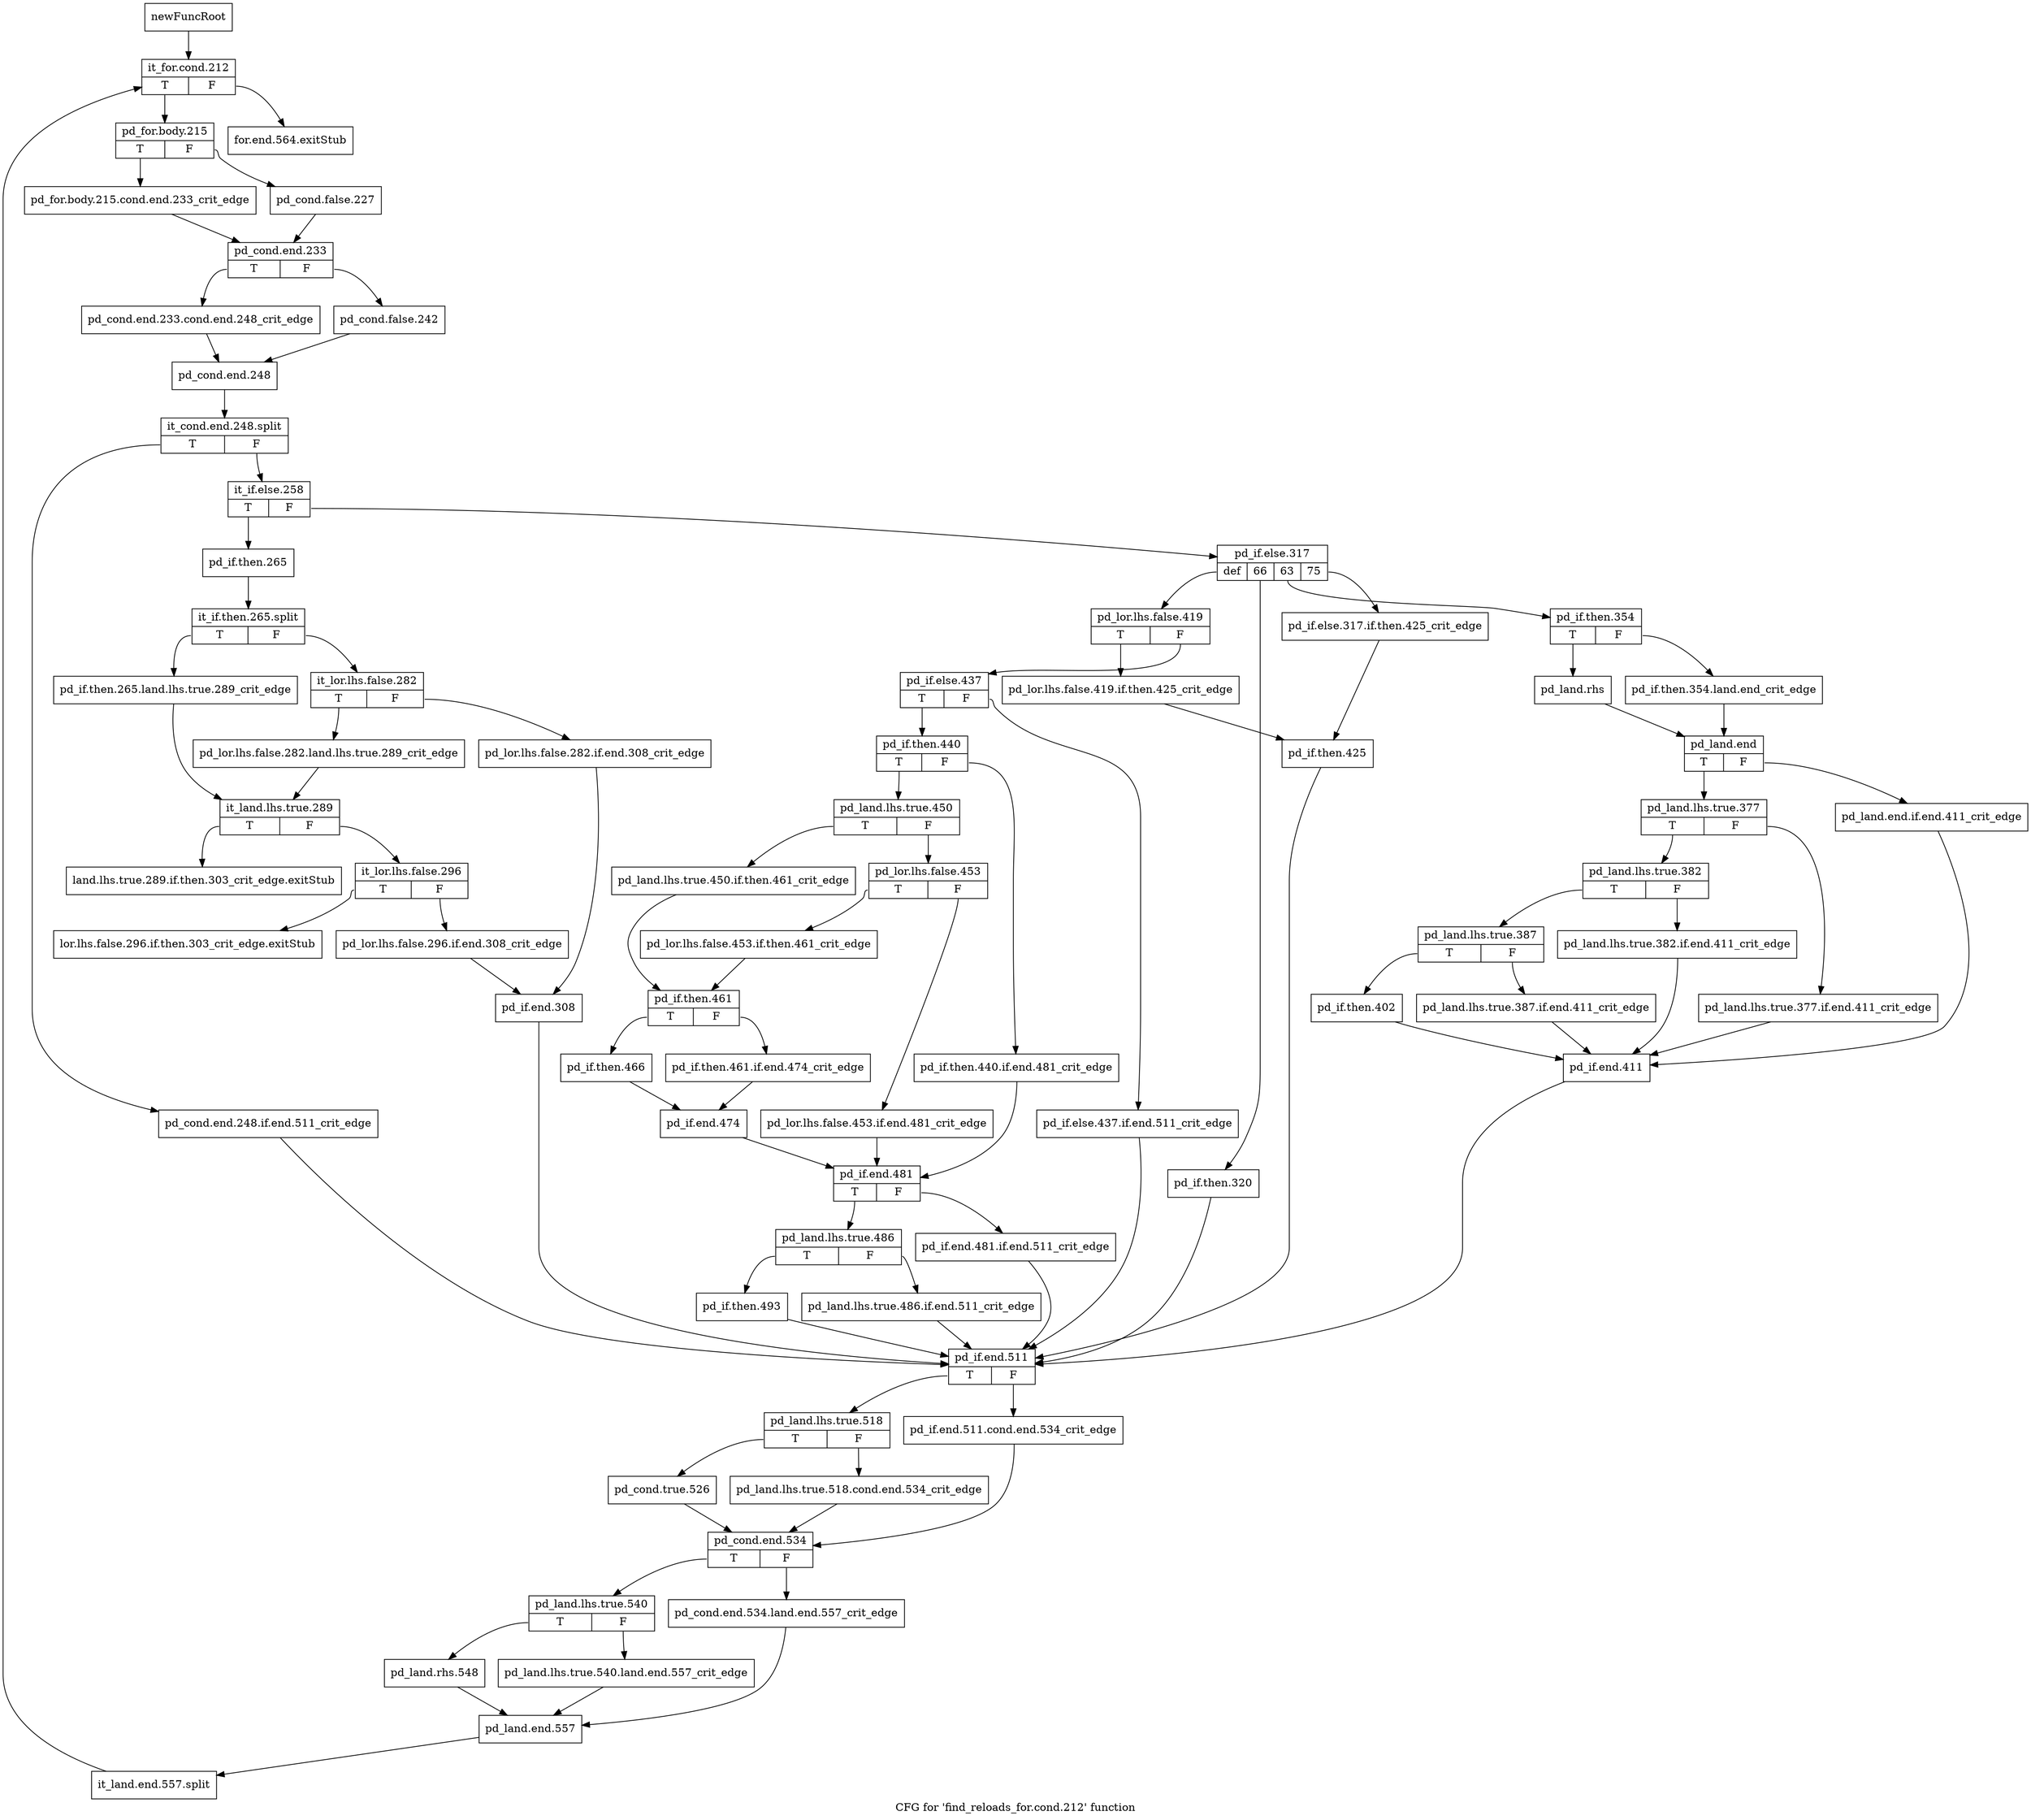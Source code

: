 digraph "CFG for 'find_reloads_for.cond.212' function" {
	label="CFG for 'find_reloads_for.cond.212' function";

	Node0xbc8f760 [shape=record,label="{newFuncRoot}"];
	Node0xbc8f760 -> Node0xbc8f8a0;
	Node0xbc8f7b0 [shape=record,label="{for.end.564.exitStub}"];
	Node0xbc8f800 [shape=record,label="{land.lhs.true.289.if.then.303_crit_edge.exitStub}"];
	Node0xbc8f850 [shape=record,label="{lor.lhs.false.296.if.then.303_crit_edge.exitStub}"];
	Node0xbc8f8a0 [shape=record,label="{it_for.cond.212|{<s0>T|<s1>F}}"];
	Node0xbc8f8a0:s0 -> Node0xbc8f8f0;
	Node0xbc8f8a0:s1 -> Node0xbc8f7b0;
	Node0xbc8f8f0 [shape=record,label="{pd_for.body.215|{<s0>T|<s1>F}}"];
	Node0xbc8f8f0:s0 -> Node0xbc42040;
	Node0xbc8f8f0:s1 -> Node0xbc8f940;
	Node0xbc8f940 [shape=record,label="{pd_cond.false.227}"];
	Node0xbc8f940 -> Node0xbc42090;
	Node0xbc42040 [shape=record,label="{pd_for.body.215.cond.end.233_crit_edge}"];
	Node0xbc42040 -> Node0xbc42090;
	Node0xbc42090 [shape=record,label="{pd_cond.end.233|{<s0>T|<s1>F}}"];
	Node0xbc42090:s0 -> Node0xbc42130;
	Node0xbc42090:s1 -> Node0xbc420e0;
	Node0xbc420e0 [shape=record,label="{pd_cond.false.242}"];
	Node0xbc420e0 -> Node0xbc42180;
	Node0xbc42130 [shape=record,label="{pd_cond.end.233.cond.end.248_crit_edge}"];
	Node0xbc42130 -> Node0xbc42180;
	Node0xbc42180 [shape=record,label="{pd_cond.end.248}"];
	Node0xbc42180 -> Node0xfa707e0;
	Node0xfa707e0 [shape=record,label="{it_cond.end.248.split|{<s0>T|<s1>F}}"];
	Node0xfa707e0:s0 -> Node0xbc43080;
	Node0xfa707e0:s1 -> Node0xbc421d0;
	Node0xbc421d0 [shape=record,label="{it_if.else.258|{<s0>T|<s1>F}}"];
	Node0xbc421d0:s0 -> Node0xbc42db0;
	Node0xbc421d0:s1 -> Node0xbc42220;
	Node0xbc42220 [shape=record,label="{pd_if.else.317|{<s0>def|<s1>66|<s2>63|<s3>75}}"];
	Node0xbc42220:s0 -> Node0xbc42720;
	Node0xbc42220:s1 -> Node0xbc426d0;
	Node0xbc42220:s2 -> Node0xbc422c0;
	Node0xbc42220:s3 -> Node0xbc42270;
	Node0xbc42270 [shape=record,label="{pd_if.else.317.if.then.425_crit_edge}"];
	Node0xbc42270 -> Node0xbc42d60;
	Node0xbc422c0 [shape=record,label="{pd_if.then.354|{<s0>T|<s1>F}}"];
	Node0xbc422c0:s0 -> Node0xbc42360;
	Node0xbc422c0:s1 -> Node0xbc42310;
	Node0xbc42310 [shape=record,label="{pd_if.then.354.land.end_crit_edge}"];
	Node0xbc42310 -> Node0xbc423b0;
	Node0xbc42360 [shape=record,label="{pd_land.rhs}"];
	Node0xbc42360 -> Node0xbc423b0;
	Node0xbc423b0 [shape=record,label="{pd_land.end|{<s0>T|<s1>F}}"];
	Node0xbc423b0:s0 -> Node0xbc42450;
	Node0xbc423b0:s1 -> Node0xbc42400;
	Node0xbc42400 [shape=record,label="{pd_land.end.if.end.411_crit_edge}"];
	Node0xbc42400 -> Node0xbc42680;
	Node0xbc42450 [shape=record,label="{pd_land.lhs.true.377|{<s0>T|<s1>F}}"];
	Node0xbc42450:s0 -> Node0xbc424f0;
	Node0xbc42450:s1 -> Node0xbc424a0;
	Node0xbc424a0 [shape=record,label="{pd_land.lhs.true.377.if.end.411_crit_edge}"];
	Node0xbc424a0 -> Node0xbc42680;
	Node0xbc424f0 [shape=record,label="{pd_land.lhs.true.382|{<s0>T|<s1>F}}"];
	Node0xbc424f0:s0 -> Node0xbc42590;
	Node0xbc424f0:s1 -> Node0xbc42540;
	Node0xbc42540 [shape=record,label="{pd_land.lhs.true.382.if.end.411_crit_edge}"];
	Node0xbc42540 -> Node0xbc42680;
	Node0xbc42590 [shape=record,label="{pd_land.lhs.true.387|{<s0>T|<s1>F}}"];
	Node0xbc42590:s0 -> Node0xbc42630;
	Node0xbc42590:s1 -> Node0xbc425e0;
	Node0xbc425e0 [shape=record,label="{pd_land.lhs.true.387.if.end.411_crit_edge}"];
	Node0xbc425e0 -> Node0xbc42680;
	Node0xbc42630 [shape=record,label="{pd_if.then.402}"];
	Node0xbc42630 -> Node0xbc42680;
	Node0xbc42680 [shape=record,label="{pd_if.end.411}"];
	Node0xbc42680 -> Node0xbc430d0;
	Node0xbc426d0 [shape=record,label="{pd_if.then.320}"];
	Node0xbc426d0 -> Node0xbc430d0;
	Node0xbc42720 [shape=record,label="{pd_lor.lhs.false.419|{<s0>T|<s1>F}}"];
	Node0xbc42720:s0 -> Node0xbc42d10;
	Node0xbc42720:s1 -> Node0xbc42770;
	Node0xbc42770 [shape=record,label="{pd_if.else.437|{<s0>T|<s1>F}}"];
	Node0xbc42770:s0 -> Node0xbc42810;
	Node0xbc42770:s1 -> Node0xbc427c0;
	Node0xbc427c0 [shape=record,label="{pd_if.else.437.if.end.511_crit_edge}"];
	Node0xbc427c0 -> Node0xbc430d0;
	Node0xbc42810 [shape=record,label="{pd_if.then.440|{<s0>T|<s1>F}}"];
	Node0xbc42810:s0 -> Node0xbc428b0;
	Node0xbc42810:s1 -> Node0xbc42860;
	Node0xbc42860 [shape=record,label="{pd_if.then.440.if.end.481_crit_edge}"];
	Node0xbc42860 -> Node0xbc42b80;
	Node0xbc428b0 [shape=record,label="{pd_land.lhs.true.450|{<s0>T|<s1>F}}"];
	Node0xbc428b0:s0 -> Node0xbc429f0;
	Node0xbc428b0:s1 -> Node0xbc42900;
	Node0xbc42900 [shape=record,label="{pd_lor.lhs.false.453|{<s0>T|<s1>F}}"];
	Node0xbc42900:s0 -> Node0xbc429a0;
	Node0xbc42900:s1 -> Node0xbc42950;
	Node0xbc42950 [shape=record,label="{pd_lor.lhs.false.453.if.end.481_crit_edge}"];
	Node0xbc42950 -> Node0xbc42b80;
	Node0xbc429a0 [shape=record,label="{pd_lor.lhs.false.453.if.then.461_crit_edge}"];
	Node0xbc429a0 -> Node0xbc42a40;
	Node0xbc429f0 [shape=record,label="{pd_land.lhs.true.450.if.then.461_crit_edge}"];
	Node0xbc429f0 -> Node0xbc42a40;
	Node0xbc42a40 [shape=record,label="{pd_if.then.461|{<s0>T|<s1>F}}"];
	Node0xbc42a40:s0 -> Node0xbc42ae0;
	Node0xbc42a40:s1 -> Node0xbc42a90;
	Node0xbc42a90 [shape=record,label="{pd_if.then.461.if.end.474_crit_edge}"];
	Node0xbc42a90 -> Node0xbc42b30;
	Node0xbc42ae0 [shape=record,label="{pd_if.then.466}"];
	Node0xbc42ae0 -> Node0xbc42b30;
	Node0xbc42b30 [shape=record,label="{pd_if.end.474}"];
	Node0xbc42b30 -> Node0xbc42b80;
	Node0xbc42b80 [shape=record,label="{pd_if.end.481|{<s0>T|<s1>F}}"];
	Node0xbc42b80:s0 -> Node0xbc42c20;
	Node0xbc42b80:s1 -> Node0xbc42bd0;
	Node0xbc42bd0 [shape=record,label="{pd_if.end.481.if.end.511_crit_edge}"];
	Node0xbc42bd0 -> Node0xbc430d0;
	Node0xbc42c20 [shape=record,label="{pd_land.lhs.true.486|{<s0>T|<s1>F}}"];
	Node0xbc42c20:s0 -> Node0xbc42cc0;
	Node0xbc42c20:s1 -> Node0xbc42c70;
	Node0xbc42c70 [shape=record,label="{pd_land.lhs.true.486.if.end.511_crit_edge}"];
	Node0xbc42c70 -> Node0xbc430d0;
	Node0xbc42cc0 [shape=record,label="{pd_if.then.493}"];
	Node0xbc42cc0 -> Node0xbc430d0;
	Node0xbc42d10 [shape=record,label="{pd_lor.lhs.false.419.if.then.425_crit_edge}"];
	Node0xbc42d10 -> Node0xbc42d60;
	Node0xbc42d60 [shape=record,label="{pd_if.then.425}"];
	Node0xbc42d60 -> Node0xbc430d0;
	Node0xbc42db0 [shape=record,label="{pd_if.then.265}"];
	Node0xbc42db0 -> Node0xf9d09a0;
	Node0xf9d09a0 [shape=record,label="{it_if.then.265.split|{<s0>T|<s1>F}}"];
	Node0xf9d09a0:s0 -> Node0xbc42ef0;
	Node0xf9d09a0:s1 -> Node0xbc42e00;
	Node0xbc42e00 [shape=record,label="{it_lor.lhs.false.282|{<s0>T|<s1>F}}"];
	Node0xbc42e00:s0 -> Node0xbc42ea0;
	Node0xbc42e00:s1 -> Node0xbc42e50;
	Node0xbc42e50 [shape=record,label="{pd_lor.lhs.false.282.if.end.308_crit_edge}"];
	Node0xbc42e50 -> Node0xbc43030;
	Node0xbc42ea0 [shape=record,label="{pd_lor.lhs.false.282.land.lhs.true.289_crit_edge}"];
	Node0xbc42ea0 -> Node0xbc42f40;
	Node0xbc42ef0 [shape=record,label="{pd_if.then.265.land.lhs.true.289_crit_edge}"];
	Node0xbc42ef0 -> Node0xbc42f40;
	Node0xbc42f40 [shape=record,label="{it_land.lhs.true.289|{<s0>T|<s1>F}}"];
	Node0xbc42f40:s0 -> Node0xbc8f800;
	Node0xbc42f40:s1 -> Node0xbc42f90;
	Node0xbc42f90 [shape=record,label="{it_lor.lhs.false.296|{<s0>T|<s1>F}}"];
	Node0xbc42f90:s0 -> Node0xbc8f850;
	Node0xbc42f90:s1 -> Node0xbc42fe0;
	Node0xbc42fe0 [shape=record,label="{pd_lor.lhs.false.296.if.end.308_crit_edge}"];
	Node0xbc42fe0 -> Node0xbc43030;
	Node0xbc43030 [shape=record,label="{pd_if.end.308}"];
	Node0xbc43030 -> Node0xbc430d0;
	Node0xbc43080 [shape=record,label="{pd_cond.end.248.if.end.511_crit_edge}"];
	Node0xbc43080 -> Node0xbc430d0;
	Node0xbc430d0 [shape=record,label="{pd_if.end.511|{<s0>T|<s1>F}}"];
	Node0xbc430d0:s0 -> Node0xbc43170;
	Node0xbc430d0:s1 -> Node0xbc43120;
	Node0xbc43120 [shape=record,label="{pd_if.end.511.cond.end.534_crit_edge}"];
	Node0xbc43120 -> Node0xbc43260;
	Node0xbc43170 [shape=record,label="{pd_land.lhs.true.518|{<s0>T|<s1>F}}"];
	Node0xbc43170:s0 -> Node0xbc43210;
	Node0xbc43170:s1 -> Node0xbc431c0;
	Node0xbc431c0 [shape=record,label="{pd_land.lhs.true.518.cond.end.534_crit_edge}"];
	Node0xbc431c0 -> Node0xbc43260;
	Node0xbc43210 [shape=record,label="{pd_cond.true.526}"];
	Node0xbc43210 -> Node0xbc43260;
	Node0xbc43260 [shape=record,label="{pd_cond.end.534|{<s0>T|<s1>F}}"];
	Node0xbc43260:s0 -> Node0xbc43300;
	Node0xbc43260:s1 -> Node0xbc432b0;
	Node0xbc432b0 [shape=record,label="{pd_cond.end.534.land.end.557_crit_edge}"];
	Node0xbc432b0 -> Node0xbc433f0;
	Node0xbc43300 [shape=record,label="{pd_land.lhs.true.540|{<s0>T|<s1>F}}"];
	Node0xbc43300:s0 -> Node0xbc433a0;
	Node0xbc43300:s1 -> Node0xbc43350;
	Node0xbc43350 [shape=record,label="{pd_land.lhs.true.540.land.end.557_crit_edge}"];
	Node0xbc43350 -> Node0xbc433f0;
	Node0xbc433a0 [shape=record,label="{pd_land.rhs.548}"];
	Node0xbc433a0 -> Node0xbc433f0;
	Node0xbc433f0 [shape=record,label="{pd_land.end.557}"];
	Node0xbc433f0 -> Node0xf9d0b20;
	Node0xf9d0b20 [shape=record,label="{it_land.end.557.split}"];
	Node0xf9d0b20 -> Node0xbc8f8a0;
}
